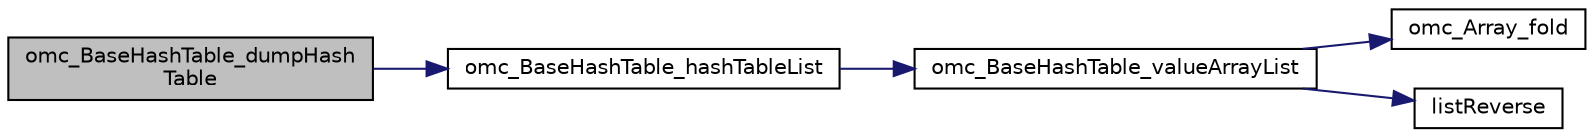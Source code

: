 digraph "omc_BaseHashTable_dumpHashTable"
{
  edge [fontname="Helvetica",fontsize="10",labelfontname="Helvetica",labelfontsize="10"];
  node [fontname="Helvetica",fontsize="10",shape=record];
  rankdir="LR";
  Node234 [label="omc_BaseHashTable_dumpHash\lTable",height=0.2,width=0.4,color="black", fillcolor="grey75", style="filled", fontcolor="black"];
  Node234 -> Node235 [color="midnightblue",fontsize="10",style="solid",fontname="Helvetica"];
  Node235 [label="omc_BaseHashTable_hashTableList",height=0.2,width=0.4,color="black", fillcolor="white", style="filled",URL="$d1/d89/_base_hash_table_8c.html#a107785c785aef2b02d599a4b7ce93da8"];
  Node235 -> Node236 [color="midnightblue",fontsize="10",style="solid",fontname="Helvetica"];
  Node236 [label="omc_BaseHashTable_valueArrayList",height=0.2,width=0.4,color="black", fillcolor="white", style="filled",URL="$d1/d89/_base_hash_table_8c.html#a89c6f563371a2b250f7ba7fca1702981"];
  Node236 -> Node237 [color="midnightblue",fontsize="10",style="solid",fontname="Helvetica"];
  Node237 [label="omc_Array_fold",height=0.2,width=0.4,color="black", fillcolor="white", style="filled",URL="$da/d17/_array_8c.html#ac8013cbd7f97606cd95c9a1b0369eb11"];
  Node236 -> Node238 [color="midnightblue",fontsize="10",style="solid",fontname="Helvetica"];
  Node238 [label="listReverse",height=0.2,width=0.4,color="black", fillcolor="white", style="filled",URL="$d2/d57/build_2include_2omc_2c_2meta_2meta__modelica__builtin_8h.html#a81001ba45c298ade27540edd2589777c"];
}
